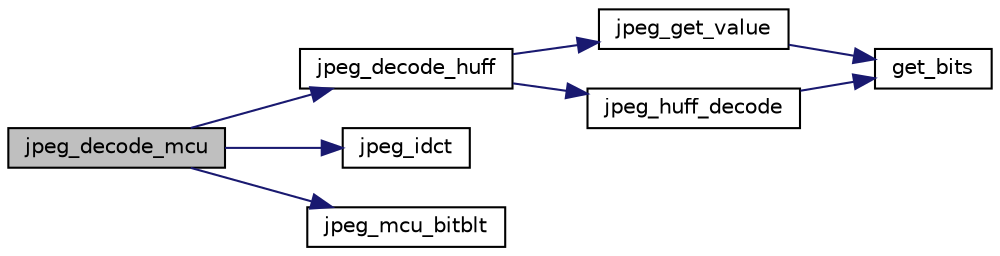digraph "jpeg_decode_mcu"
{
 // LATEX_PDF_SIZE
  edge [fontname="Helvetica",fontsize="10",labelfontname="Helvetica",labelfontsize="10"];
  node [fontname="Helvetica",fontsize="10",shape=record];
  rankdir="LR";
  Node1 [label="jpeg_decode_mcu",height=0.2,width=0.4,color="black", fillcolor="grey75", style="filled", fontcolor="black",tooltip=" "];
  Node1 -> Node2 [color="midnightblue",fontsize="10",style="solid"];
  Node2 [label="jpeg_decode_huff",height=0.2,width=0.4,color="black", fillcolor="white", style="filled",URL="$jpeg_8c.html#aca23fc32257a1e5319c28a6c4759801c",tooltip=" "];
  Node2 -> Node3 [color="midnightblue",fontsize="10",style="solid"];
  Node3 [label="jpeg_get_value",height=0.2,width=0.4,color="black", fillcolor="white", style="filled",URL="$jpeg_8c.html#af26bd2b95cb2e237382509718ebaeb4b",tooltip=" "];
  Node3 -> Node4 [color="midnightblue",fontsize="10",style="solid"];
  Node4 [label="get_bits",height=0.2,width=0.4,color="black", fillcolor="white", style="filled",URL="$jpeg_8c.html#a5e5f2c953e7c9d3bbd8d1b245be937e6",tooltip=" "];
  Node2 -> Node5 [color="midnightblue",fontsize="10",style="solid"];
  Node5 [label="jpeg_huff_decode",height=0.2,width=0.4,color="black", fillcolor="white", style="filled",URL="$jpeg_8c.html#ac8d38b1bdc16675a81d34df57ff80b03",tooltip=" "];
  Node5 -> Node4 [color="midnightblue",fontsize="10",style="solid"];
  Node1 -> Node6 [color="midnightblue",fontsize="10",style="solid"];
  Node6 [label="jpeg_idct",height=0.2,width=0.4,color="black", fillcolor="white", style="filled",URL="$jpeg_8c.html#a1649d2a0a66453a0ba60c272c9168c65",tooltip=" "];
  Node1 -> Node7 [color="midnightblue",fontsize="10",style="solid"];
  Node7 [label="jpeg_mcu_bitblt",height=0.2,width=0.4,color="black", fillcolor="white", style="filled",URL="$jpeg_8c.html#a9e09240185c87c51b0a584e0342ecd85",tooltip=" "];
}
